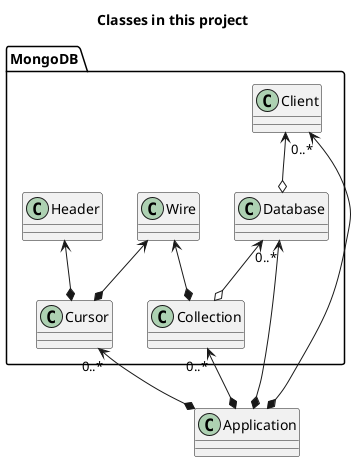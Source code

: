 @startuml

title Classes in this project

'set namespaceSeparator ::

'hide circle
'hide application members

package MongoDB {
  class MC as "Client"
  class MD as "Database"
  class ML as "Collection"
  class MR as "Cursor"
  class MW as "Wire"
  class MH as "Header"
}

class App as "Application"

MC "0..*" <--* App
MD "0..*" <--* App
ML "0..*" <--* App
MR "0..*" <--* App

MC <--o MD
MD <--o ML
MW <--* ML
MW <--* MR
MH <--* MR

@enduml
